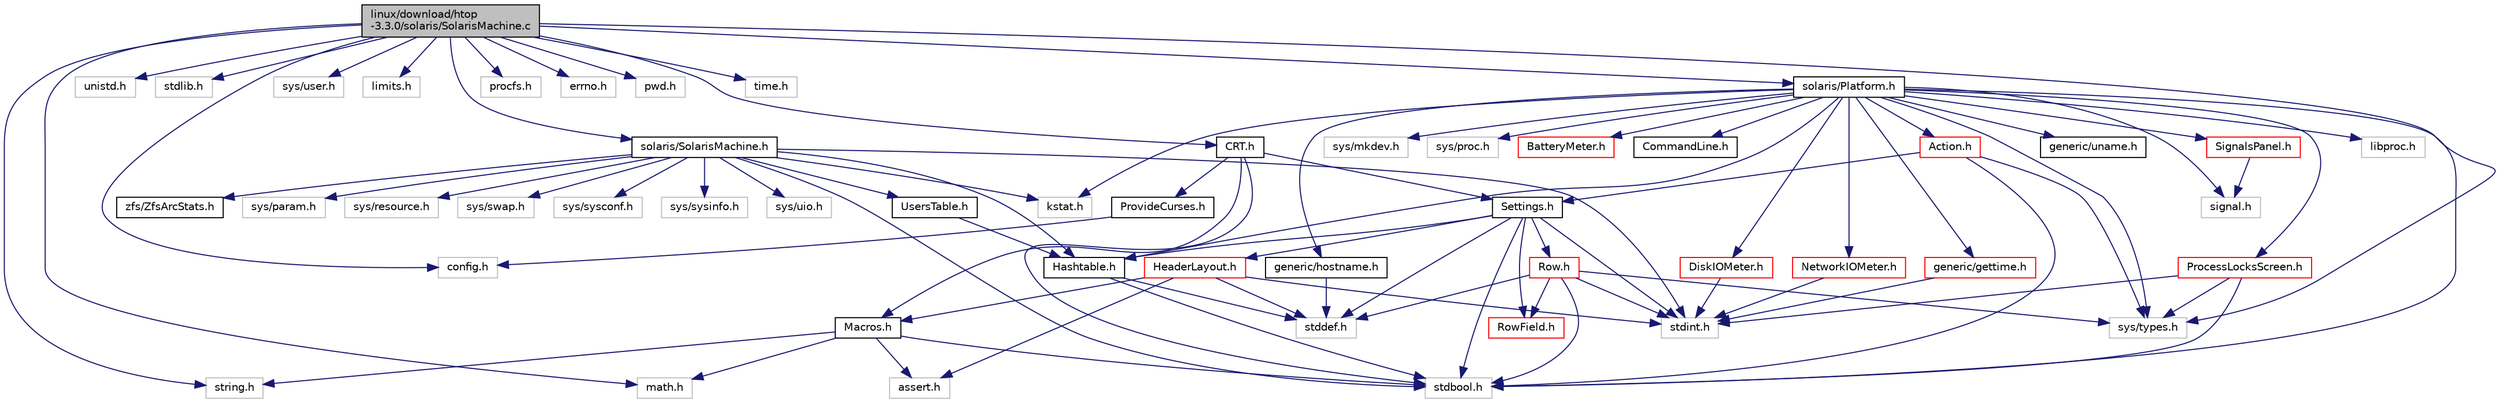 digraph "linux/download/htop-3.3.0/solaris/SolarisMachine.c"
{
  edge [fontname="Helvetica",fontsize="10",labelfontname="Helvetica",labelfontsize="10"];
  node [fontname="Helvetica",fontsize="10",shape=record];
  Node0 [label="linux/download/htop\l-3.3.0/solaris/SolarisMachine.c",height=0.2,width=0.4,color="black", fillcolor="grey75", style="filled", fontcolor="black"];
  Node0 -> Node1 [color="midnightblue",fontsize="10",style="solid"];
  Node1 [label="config.h",height=0.2,width=0.4,color="grey75", fillcolor="white", style="filled"];
  Node0 -> Node2 [color="midnightblue",fontsize="10",style="solid"];
  Node2 [label="solaris/SolarisMachine.h",height=0.2,width=0.4,color="black", fillcolor="white", style="filled",URL="$SolarisMachine_8h.html"];
  Node2 -> Node3 [color="midnightblue",fontsize="10",style="solid"];
  Node3 [label="kstat.h",height=0.2,width=0.4,color="grey75", fillcolor="white", style="filled"];
  Node2 -> Node4 [color="midnightblue",fontsize="10",style="solid"];
  Node4 [label="stdbool.h",height=0.2,width=0.4,color="grey75", fillcolor="white", style="filled"];
  Node2 -> Node5 [color="midnightblue",fontsize="10",style="solid"];
  Node5 [label="stdint.h",height=0.2,width=0.4,color="grey75", fillcolor="white", style="filled"];
  Node2 -> Node6 [color="midnightblue",fontsize="10",style="solid"];
  Node6 [label="sys/param.h",height=0.2,width=0.4,color="grey75", fillcolor="white", style="filled"];
  Node2 -> Node7 [color="midnightblue",fontsize="10",style="solid"];
  Node7 [label="sys/resource.h",height=0.2,width=0.4,color="grey75", fillcolor="white", style="filled"];
  Node2 -> Node8 [color="midnightblue",fontsize="10",style="solid"];
  Node8 [label="sys/swap.h",height=0.2,width=0.4,color="grey75", fillcolor="white", style="filled"];
  Node2 -> Node9 [color="midnightblue",fontsize="10",style="solid"];
  Node9 [label="sys/sysconf.h",height=0.2,width=0.4,color="grey75", fillcolor="white", style="filled"];
  Node2 -> Node10 [color="midnightblue",fontsize="10",style="solid"];
  Node10 [label="sys/sysinfo.h",height=0.2,width=0.4,color="grey75", fillcolor="white", style="filled"];
  Node2 -> Node11 [color="midnightblue",fontsize="10",style="solid"];
  Node11 [label="sys/uio.h",height=0.2,width=0.4,color="grey75", fillcolor="white", style="filled"];
  Node2 -> Node12 [color="midnightblue",fontsize="10",style="solid"];
  Node12 [label="Hashtable.h",height=0.2,width=0.4,color="black", fillcolor="white", style="filled",URL="$Hashtable_8h.html"];
  Node12 -> Node4 [color="midnightblue",fontsize="10",style="solid"];
  Node12 -> Node13 [color="midnightblue",fontsize="10",style="solid"];
  Node13 [label="stddef.h",height=0.2,width=0.4,color="grey75", fillcolor="white", style="filled"];
  Node2 -> Node14 [color="midnightblue",fontsize="10",style="solid"];
  Node14 [label="UsersTable.h",height=0.2,width=0.4,color="black", fillcolor="white", style="filled",URL="$UsersTable_8h.html"];
  Node14 -> Node12 [color="midnightblue",fontsize="10",style="solid"];
  Node2 -> Node15 [color="midnightblue",fontsize="10",style="solid"];
  Node15 [label="zfs/ZfsArcStats.h",height=0.2,width=0.4,color="black", fillcolor="white", style="filled",URL="$ZfsArcStats_8h.html"];
  Node0 -> Node16 [color="midnightblue",fontsize="10",style="solid"];
  Node16 [label="unistd.h",height=0.2,width=0.4,color="grey75", fillcolor="white", style="filled"];
  Node0 -> Node17 [color="midnightblue",fontsize="10",style="solid"];
  Node17 [label="stdlib.h",height=0.2,width=0.4,color="grey75", fillcolor="white", style="filled"];
  Node0 -> Node18 [color="midnightblue",fontsize="10",style="solid"];
  Node18 [label="sys/types.h",height=0.2,width=0.4,color="grey75", fillcolor="white", style="filled"];
  Node0 -> Node19 [color="midnightblue",fontsize="10",style="solid"];
  Node19 [label="sys/user.h",height=0.2,width=0.4,color="grey75", fillcolor="white", style="filled"];
  Node0 -> Node20 [color="midnightblue",fontsize="10",style="solid"];
  Node20 [label="limits.h",height=0.2,width=0.4,color="grey75", fillcolor="white", style="filled"];
  Node0 -> Node21 [color="midnightblue",fontsize="10",style="solid"];
  Node21 [label="string.h",height=0.2,width=0.4,color="grey75", fillcolor="white", style="filled"];
  Node0 -> Node22 [color="midnightblue",fontsize="10",style="solid"];
  Node22 [label="procfs.h",height=0.2,width=0.4,color="grey75", fillcolor="white", style="filled"];
  Node0 -> Node23 [color="midnightblue",fontsize="10",style="solid"];
  Node23 [label="errno.h",height=0.2,width=0.4,color="grey75", fillcolor="white", style="filled"];
  Node0 -> Node24 [color="midnightblue",fontsize="10",style="solid"];
  Node24 [label="pwd.h",height=0.2,width=0.4,color="grey75", fillcolor="white", style="filled"];
  Node0 -> Node25 [color="midnightblue",fontsize="10",style="solid"];
  Node25 [label="math.h",height=0.2,width=0.4,color="grey75", fillcolor="white", style="filled"];
  Node0 -> Node26 [color="midnightblue",fontsize="10",style="solid"];
  Node26 [label="time.h",height=0.2,width=0.4,color="grey75", fillcolor="white", style="filled"];
  Node0 -> Node27 [color="midnightblue",fontsize="10",style="solid"];
  Node27 [label="CRT.h",height=0.2,width=0.4,color="black", fillcolor="white", style="filled",URL="$CRT_8h.html"];
  Node27 -> Node4 [color="midnightblue",fontsize="10",style="solid"];
  Node27 -> Node28 [color="midnightblue",fontsize="10",style="solid"];
  Node28 [label="Macros.h",height=0.2,width=0.4,color="black", fillcolor="white", style="filled",URL="$Macros_8h.html"];
  Node28 -> Node29 [color="midnightblue",fontsize="10",style="solid"];
  Node29 [label="assert.h",height=0.2,width=0.4,color="grey75", fillcolor="white", style="filled"];
  Node28 -> Node25 [color="midnightblue",fontsize="10",style="solid"];
  Node28 -> Node4 [color="midnightblue",fontsize="10",style="solid"];
  Node28 -> Node21 [color="midnightblue",fontsize="10",style="solid"];
  Node27 -> Node30 [color="midnightblue",fontsize="10",style="solid"];
  Node30 [label="ProvideCurses.h",height=0.2,width=0.4,color="black", fillcolor="white", style="filled",URL="$ProvideCurses_8h.html"];
  Node30 -> Node1 [color="midnightblue",fontsize="10",style="solid"];
  Node27 -> Node31 [color="midnightblue",fontsize="10",style="solid"];
  Node31 [label="Settings.h",height=0.2,width=0.4,color="black", fillcolor="white", style="filled",URL="$Settings_8h.html"];
  Node31 -> Node4 [color="midnightblue",fontsize="10",style="solid"];
  Node31 -> Node13 [color="midnightblue",fontsize="10",style="solid"];
  Node31 -> Node5 [color="midnightblue",fontsize="10",style="solid"];
  Node31 -> Node12 [color="midnightblue",fontsize="10",style="solid"];
  Node31 -> Node32 [color="midnightblue",fontsize="10",style="solid"];
  Node32 [label="HeaderLayout.h",height=0.2,width=0.4,color="red", fillcolor="white", style="filled",URL="$HeaderLayout_8h.html"];
  Node32 -> Node29 [color="midnightblue",fontsize="10",style="solid"];
  Node32 -> Node13 [color="midnightblue",fontsize="10",style="solid"];
  Node32 -> Node5 [color="midnightblue",fontsize="10",style="solid"];
  Node32 -> Node28 [color="midnightblue",fontsize="10",style="solid"];
  Node31 -> Node38 [color="midnightblue",fontsize="10",style="solid"];
  Node38 [label="Row.h",height=0.2,width=0.4,color="red", fillcolor="white", style="filled",URL="$Row_8h.html"];
  Node38 -> Node4 [color="midnightblue",fontsize="10",style="solid"];
  Node38 -> Node13 [color="midnightblue",fontsize="10",style="solid"];
  Node38 -> Node5 [color="midnightblue",fontsize="10",style="solid"];
  Node38 -> Node18 [color="midnightblue",fontsize="10",style="solid"];
  Node38 -> Node41 [color="midnightblue",fontsize="10",style="solid"];
  Node41 [label="RowField.h",height=0.2,width=0.4,color="red", fillcolor="white", style="filled",URL="$RowField_8h.html"];
  Node31 -> Node41 [color="midnightblue",fontsize="10",style="solid"];
  Node0 -> Node43 [color="midnightblue",fontsize="10",style="solid"];
  Node43 [label="solaris/Platform.h",height=0.2,width=0.4,color="black", fillcolor="white", style="filled",URL="$solaris_2Platform_8h.html"];
  Node43 -> Node3 [color="midnightblue",fontsize="10",style="solid"];
  Node43 -> Node44 [color="midnightblue",fontsize="10",style="solid"];
  Node44 [label="libproc.h",height=0.2,width=0.4,color="grey75", fillcolor="white", style="filled"];
  Node43 -> Node45 [color="midnightblue",fontsize="10",style="solid"];
  Node45 [label="signal.h",height=0.2,width=0.4,color="grey75", fillcolor="white", style="filled"];
  Node43 -> Node4 [color="midnightblue",fontsize="10",style="solid"];
  Node43 -> Node46 [color="midnightblue",fontsize="10",style="solid"];
  Node46 [label="sys/mkdev.h",height=0.2,width=0.4,color="grey75", fillcolor="white", style="filled"];
  Node43 -> Node47 [color="midnightblue",fontsize="10",style="solid"];
  Node47 [label="sys/proc.h",height=0.2,width=0.4,color="grey75", fillcolor="white", style="filled"];
  Node43 -> Node18 [color="midnightblue",fontsize="10",style="solid"];
  Node43 -> Node48 [color="midnightblue",fontsize="10",style="solid"];
  Node48 [label="Action.h",height=0.2,width=0.4,color="red", fillcolor="white", style="filled",URL="$Action_8h.html"];
  Node48 -> Node4 [color="midnightblue",fontsize="10",style="solid"];
  Node48 -> Node18 [color="midnightblue",fontsize="10",style="solid"];
  Node48 -> Node31 [color="midnightblue",fontsize="10",style="solid"];
  Node43 -> Node59 [color="midnightblue",fontsize="10",style="solid"];
  Node59 [label="BatteryMeter.h",height=0.2,width=0.4,color="red", fillcolor="white", style="filled",URL="$BatteryMeter_8h.html"];
  Node43 -> Node60 [color="midnightblue",fontsize="10",style="solid"];
  Node60 [label="CommandLine.h",height=0.2,width=0.4,color="black", fillcolor="white", style="filled",URL="$CommandLine_8h.html"];
  Node43 -> Node61 [color="midnightblue",fontsize="10",style="solid"];
  Node61 [label="DiskIOMeter.h",height=0.2,width=0.4,color="red", fillcolor="white", style="filled",URL="$DiskIOMeter_8h.html"];
  Node61 -> Node5 [color="midnightblue",fontsize="10",style="solid"];
  Node43 -> Node12 [color="midnightblue",fontsize="10",style="solid"];
  Node43 -> Node62 [color="midnightblue",fontsize="10",style="solid"];
  Node62 [label="NetworkIOMeter.h",height=0.2,width=0.4,color="red", fillcolor="white", style="filled",URL="$NetworkIOMeter_8h.html"];
  Node62 -> Node5 [color="midnightblue",fontsize="10",style="solid"];
  Node43 -> Node63 [color="midnightblue",fontsize="10",style="solid"];
  Node63 [label="ProcessLocksScreen.h",height=0.2,width=0.4,color="red", fillcolor="white", style="filled",URL="$ProcessLocksScreen_8h.html"];
  Node63 -> Node4 [color="midnightblue",fontsize="10",style="solid"];
  Node63 -> Node5 [color="midnightblue",fontsize="10",style="solid"];
  Node63 -> Node18 [color="midnightblue",fontsize="10",style="solid"];
  Node43 -> Node66 [color="midnightblue",fontsize="10",style="solid"];
  Node66 [label="SignalsPanel.h",height=0.2,width=0.4,color="red", fillcolor="white", style="filled",URL="$SignalsPanel_8h.html"];
  Node66 -> Node45 [color="midnightblue",fontsize="10",style="solid"];
  Node43 -> Node67 [color="midnightblue",fontsize="10",style="solid"];
  Node67 [label="generic/gettime.h",height=0.2,width=0.4,color="red", fillcolor="white", style="filled",URL="$gettime_8h.html"];
  Node67 -> Node5 [color="midnightblue",fontsize="10",style="solid"];
  Node43 -> Node68 [color="midnightblue",fontsize="10",style="solid"];
  Node68 [label="generic/hostname.h",height=0.2,width=0.4,color="black", fillcolor="white", style="filled",URL="$hostname_8h.html"];
  Node68 -> Node13 [color="midnightblue",fontsize="10",style="solid"];
  Node43 -> Node69 [color="midnightblue",fontsize="10",style="solid"];
  Node69 [label="generic/uname.h",height=0.2,width=0.4,color="black", fillcolor="white", style="filled",URL="$uname_8h.html"];
}
